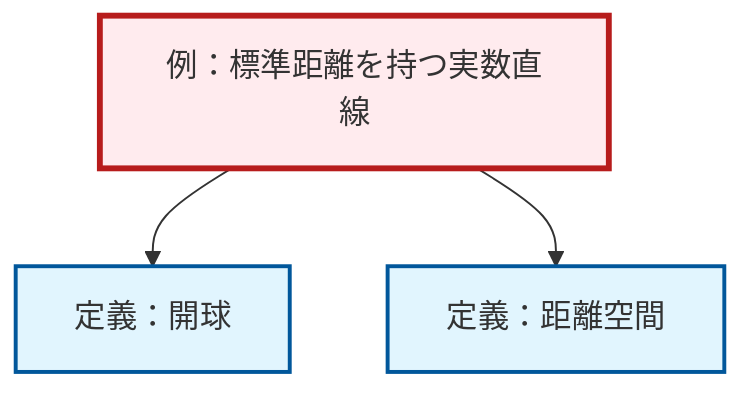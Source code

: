 graph TD
    classDef definition fill:#e1f5fe,stroke:#01579b,stroke-width:2px
    classDef theorem fill:#f3e5f5,stroke:#4a148c,stroke-width:2px
    classDef axiom fill:#fff3e0,stroke:#e65100,stroke-width:2px
    classDef example fill:#e8f5e9,stroke:#1b5e20,stroke-width:2px
    classDef current fill:#ffebee,stroke:#b71c1c,stroke-width:3px
    ex-real-line-metric["例：標準距離を持つ実数直線"]:::example
    def-open-ball["定義：開球"]:::definition
    def-metric-space["定義：距離空間"]:::definition
    ex-real-line-metric --> def-open-ball
    ex-real-line-metric --> def-metric-space
    class ex-real-line-metric current